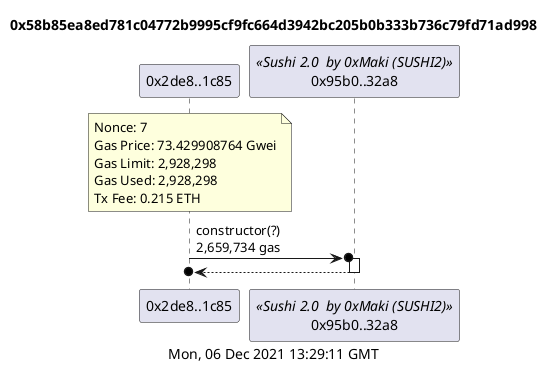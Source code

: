 @startuml
title 0x58b85ea8ed781c04772b9995cf9fc664d3942bc205b0b333b736c79fd71ad998
caption  Mon, 06 Dec 2021 13:29:11 GMT
participant "0x2de8..1c85" as 2de81c85 
participant "0x95b0..32a8" as 95b032a8 <<Sushi 2.0  by 0xMaki (SUSHI2)>>

note over 2de81c85
Nonce: 7
Gas Price: 73.429908764 Gwei
Gas Limit: 2,928,298
Gas Used: 2,928,298
Tx Fee: 0.215 ETH
end note

2de81c85 ->o 95b032a8: constructor(?)\n2,659,734 gas
activate 95b032a8
return

@endumls
